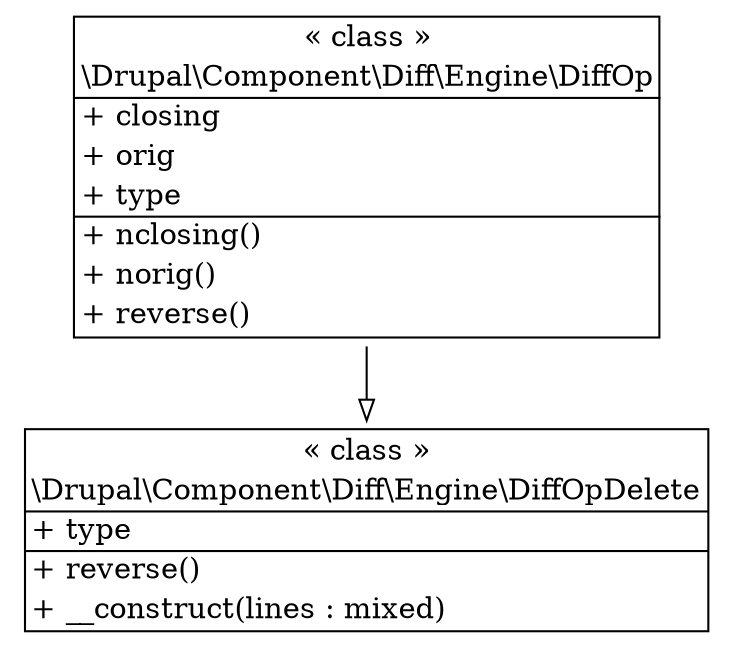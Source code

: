 digraph "Class Diagram" {
  node [shape=plaintext]
  "\\Drupal\\Component\\Diff\\Engine\\DiffOpDelete" [
    label=<
<table border="1" cellpadding="2" cellspacing="0" cellborder="0">
<tr><td align="center">&laquo; class &raquo;</td></tr>
<tr><td align="center" title="class DiffOpDelete">\\Drupal\\Component\\Diff\\Engine\\DiffOpDelete</td></tr><hr />
<tr><td align="left" title="public type">+ type</td></tr>
<hr />
<tr><td align="left" title="public reverse">+ reverse()</td></tr>
<tr><td align="left" title="public __construct">+ __construct(lines : mixed)</td></tr>
</table>
  >
  ];
  "\\Drupal\\Component\\Diff\\Engine\\DiffOp" [
    label=<
<table border="1" cellpadding="2" cellspacing="0" cellborder="0">
<tr><td align="center">&laquo; class &raquo;</td></tr>
<tr><td align="center" title="class DiffOp">\\Drupal\\Component\\Diff\\Engine\\DiffOp</td></tr><hr />
<tr><td align="left" title="public closing">+ closing</td></tr>
<tr><td align="left" title="public orig">+ orig</td></tr>
<tr><td align="left" title="public type">+ type</td></tr>
<hr />
<tr><td align="left" title="public nclosing">+ nclosing()</td></tr>
<tr><td align="left" title="public norig">+ norig()</td></tr>
<tr><td align="left" title="public reverse">+ reverse()</td></tr>
</table>
  >
  ];
"\\Drupal\\Component\\Diff\\Engine\\DiffOp" -> "\\Drupal\\Component\\Diff\\Engine\\DiffOpDelete" [arrowhead="empty"];

}
